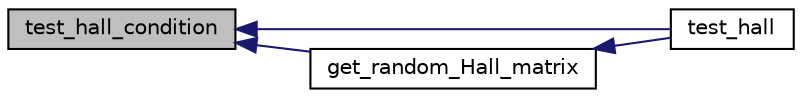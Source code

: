 digraph "test_hall_condition"
{
  edge [fontname="Helvetica",fontsize="10",labelfontname="Helvetica",labelfontsize="10"];
  node [fontname="Helvetica",fontsize="10",shape=record];
  rankdir="LR";
  Node476 [label="test_hall_condition",height=0.2,width=0.4,color="black", fillcolor="grey75", style="filled", fontcolor="black"];
  Node476 -> Node477 [dir="back",color="midnightblue",fontsize="10",style="solid",fontname="Helvetica"];
  Node477 [label="test_hall",height=0.2,width=0.4,color="black", fillcolor="white", style="filled",URL="$d5/d3f/test_8_c.html#a757609870ae7ab0f1d0073415822d19f"];
  Node476 -> Node478 [dir="back",color="midnightblue",fontsize="10",style="solid",fontname="Helvetica"];
  Node478 [label="get_random_Hall_matrix",height=0.2,width=0.4,color="black", fillcolor="white", style="filled",URL="$d5/d3f/test_8_c.html#a9068e33586261a19e71ea3cc6355e910"];
  Node478 -> Node477 [dir="back",color="midnightblue",fontsize="10",style="solid",fontname="Helvetica"];
}
